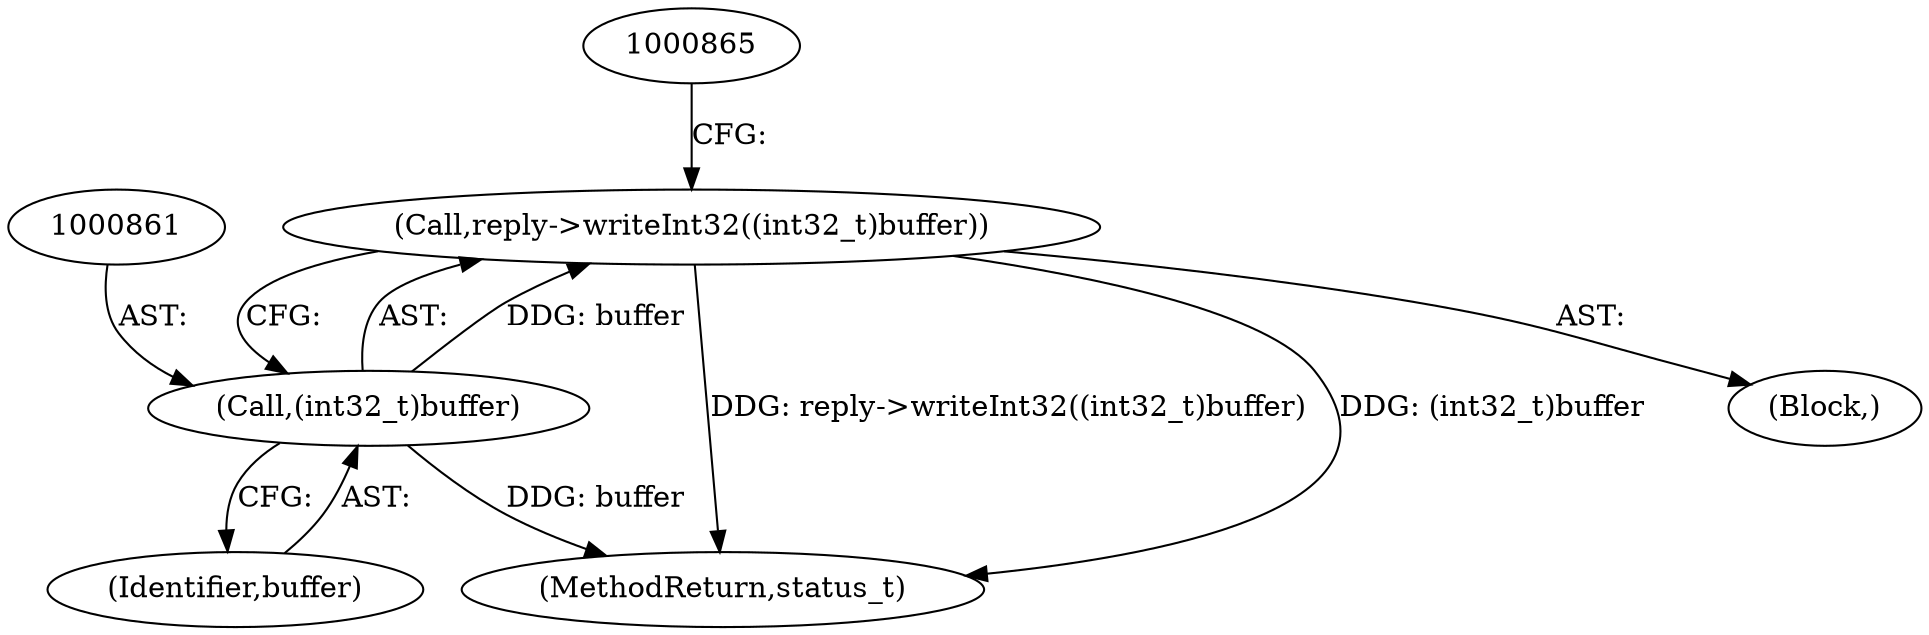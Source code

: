 digraph "0_Android_1171e7c047bf79e7c93342bb6a812c9edd86aa84@API" {
"1000859" [label="(Call,reply->writeInt32((int32_t)buffer))"];
"1000860" [label="(Call,(int32_t)buffer)"];
"1001056" [label="(MethodReturn,status_t)"];
"1000862" [label="(Identifier,buffer)"];
"1000858" [label="(Block,)"];
"1000859" [label="(Call,reply->writeInt32((int32_t)buffer))"];
"1000860" [label="(Call,(int32_t)buffer)"];
"1000859" -> "1000858"  [label="AST: "];
"1000859" -> "1000860"  [label="CFG: "];
"1000860" -> "1000859"  [label="AST: "];
"1000865" -> "1000859"  [label="CFG: "];
"1000859" -> "1001056"  [label="DDG: reply->writeInt32((int32_t)buffer)"];
"1000859" -> "1001056"  [label="DDG: (int32_t)buffer"];
"1000860" -> "1000859"  [label="DDG: buffer"];
"1000860" -> "1000862"  [label="CFG: "];
"1000861" -> "1000860"  [label="AST: "];
"1000862" -> "1000860"  [label="AST: "];
"1000860" -> "1001056"  [label="DDG: buffer"];
}
